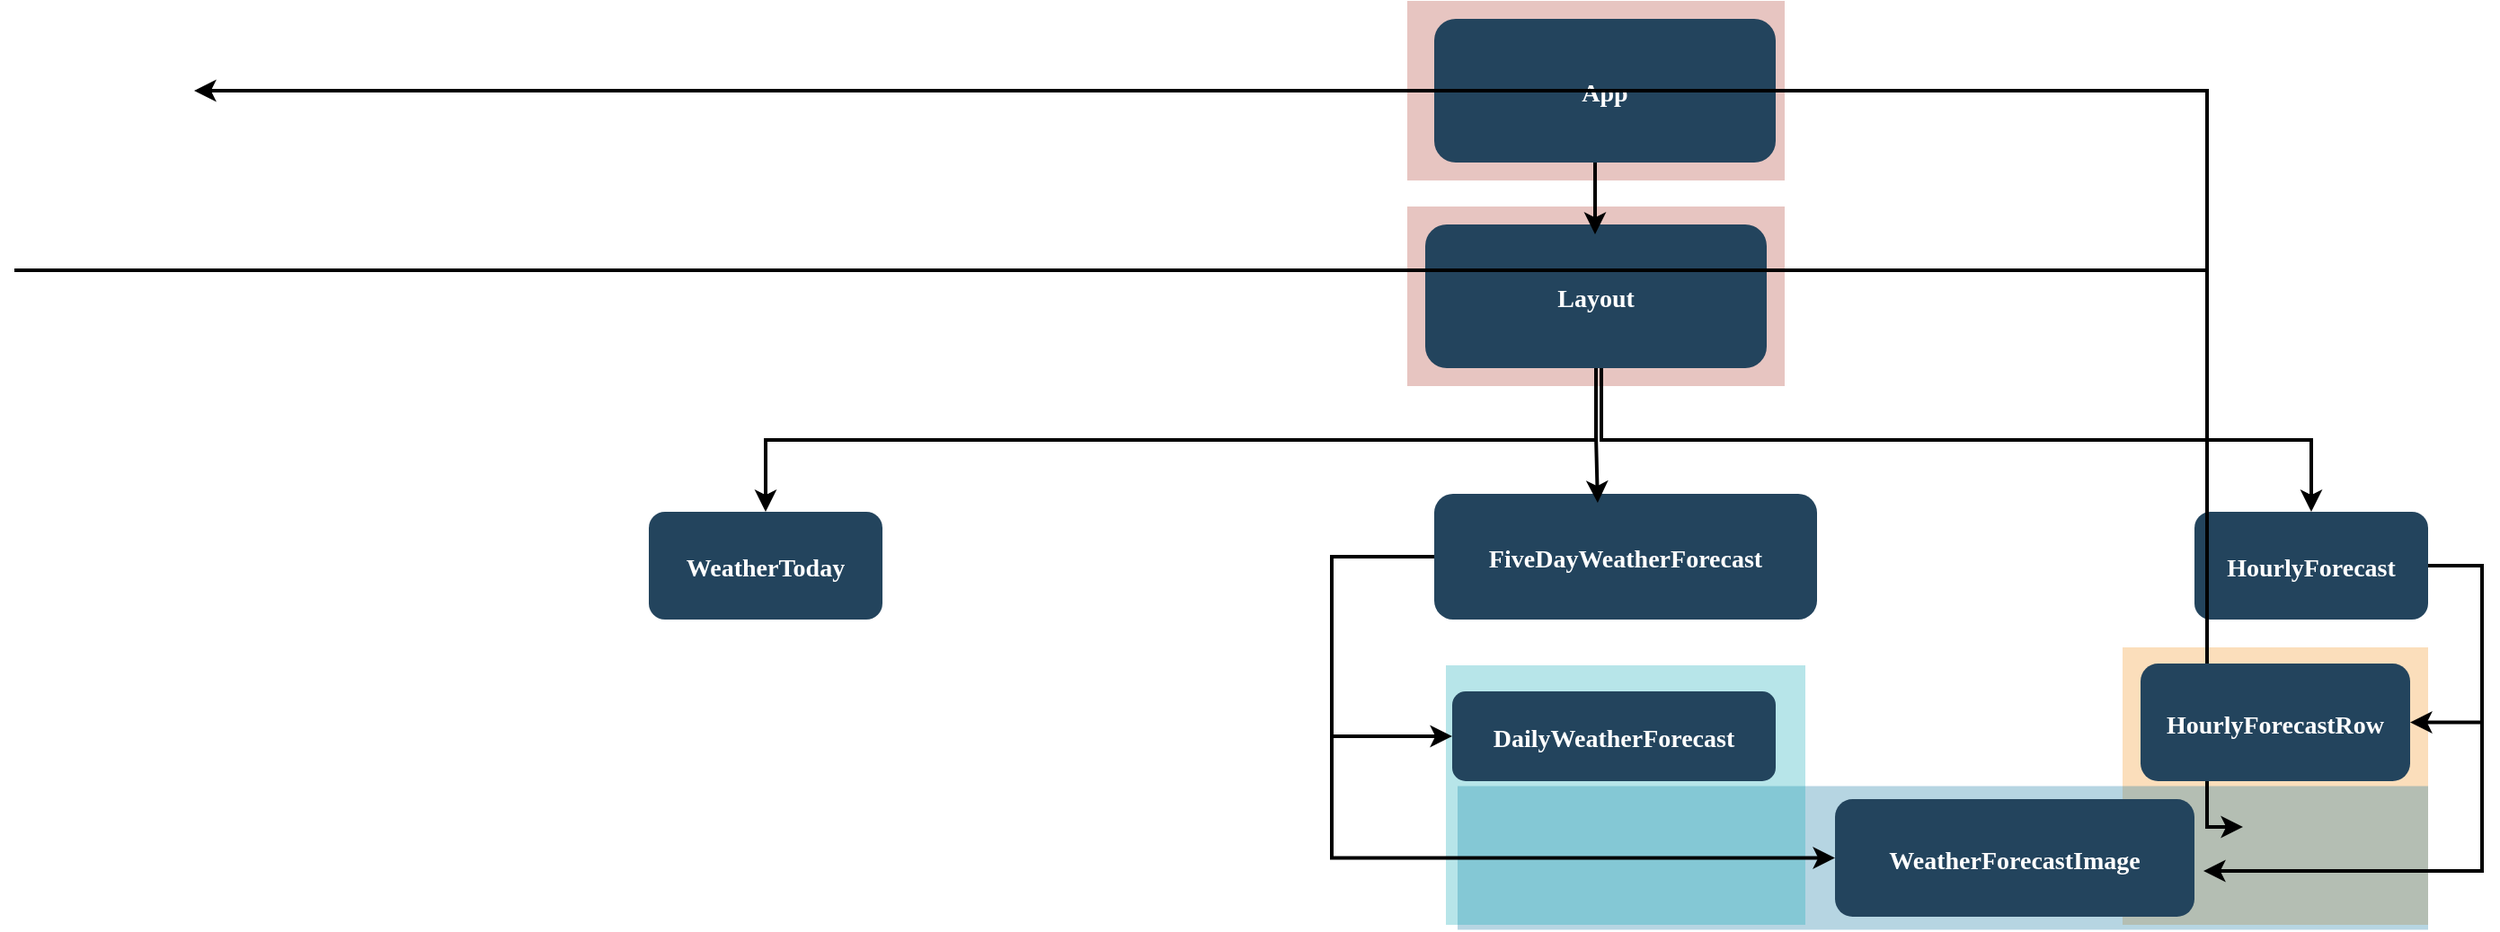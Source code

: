<mxfile version="12.9.1" type="device"><diagram name="Page-1" id="2c0d36ab-eaac-3732-788b-9136903baeff"><mxGraphModel dx="1422" dy="745" grid="1" gridSize="10" guides="1" tooltips="1" connect="1" arrows="1" fold="1" page="1" pageScale="1.5" pageWidth="1169" pageHeight="827" background="#ffffff" math="0" shadow="0"><root><mxCell id="0"/><mxCell id="1" parent="0"/><mxCell id="kXQjPJwWoXWa40H79mLL-128" value="" style="fillColor=#AE4132;strokeColor=none;opacity=30;" vertex="1" parent="1"><mxGeometry x="752" y="200.0" width="210" height="100.0" as="geometry"/></mxCell><mxCell id="12" value="Layout" style="rounded=1;fillColor=#23445D;gradientColor=none;strokeColor=none;fontColor=#FFFFFF;fontStyle=1;fontFamily=Tahoma;fontSize=14" parent="1" vertex="1"><mxGeometry x="762.0" y="210" width="190" height="80" as="geometry"/></mxCell><mxCell id="123" value="" style="fillColor=#AE4132;strokeColor=none;opacity=30;" parent="1" vertex="1"><mxGeometry x="752" y="85.5" width="210" height="100.0" as="geometry"/></mxCell><mxCell id="121" value="" style="fillColor=#F2931E;strokeColor=none;opacity=30;" parent="1" vertex="1"><mxGeometry x="1150" y="445.5" width="170" height="154.5" as="geometry"/></mxCell><mxCell id="113" value="" style="fillColor=#10739E;strokeColor=none;opacity=30;" parent="1" vertex="1"><mxGeometry x="780" y="522.75" width="540" height="80" as="geometry"/></mxCell><mxCell id="109" value="" style="fillColor=#12AAB5;strokeColor=none;opacity=30;" parent="1" vertex="1"><mxGeometry x="773.5" y="455.5" width="200" height="144.5" as="geometry"/></mxCell><mxCell id="2" value="App" style="rounded=1;fillColor=#23445D;gradientColor=none;strokeColor=none;fontColor=#FFFFFF;fontStyle=1;fontFamily=Tahoma;fontSize=14" parent="1" vertex="1"><mxGeometry x="767" y="95.5" width="190" height="80" as="geometry"/></mxCell><mxCell id="25" value="WeatherToday" style="rounded=1;fillColor=#23445D;gradientColor=none;strokeColor=none;fontColor=#FFFFFF;fontStyle=1;fontFamily=Tahoma;fontSize=14" parent="1" vertex="1"><mxGeometry x="330" y="370" width="130" height="60" as="geometry"/></mxCell><mxCell id="29" value="FiveDayWeatherForecast" style="rounded=1;fillColor=#23445D;gradientColor=none;strokeColor=none;fontColor=#FFFFFF;fontStyle=1;fontFamily=Tahoma;fontSize=14" parent="1" vertex="1"><mxGeometry x="767" y="360" width="213" height="70" as="geometry"/></mxCell><mxCell id="30" value="WeatherForecastImage" style="rounded=1;fillColor=#23445D;gradientColor=none;strokeColor=none;fontColor=#FFFFFF;fontStyle=1;fontFamily=Tahoma;fontSize=14" parent="1" vertex="1"><mxGeometry x="990" y="530" width="200" height="65.5" as="geometry"/></mxCell><mxCell id="33" value="HourlyForecast" style="rounded=1;fillColor=#23445D;gradientColor=none;strokeColor=none;fontColor=#FFFFFF;fontStyle=1;fontFamily=Tahoma;fontSize=14" parent="1" vertex="1"><mxGeometry x="1190" y="370" width="130" height="60" as="geometry"/></mxCell><mxCell id="34" value="DailyWeatherForecast" style="rounded=1;fillColor=#23445D;gradientColor=none;strokeColor=none;fontColor=#FFFFFF;fontStyle=1;fontFamily=Tahoma;fontSize=14" parent="1" vertex="1"><mxGeometry x="777" y="470" width="180" height="50" as="geometry"/></mxCell><mxCell id="73" value="" style="edgeStyle=elbowEdgeStyle;elbow=horizontal;strokeWidth=2;rounded=0;entryX=0;entryY=0.5;entryDx=0;entryDy=0;" parent="1" source="29" target="30" edge="1"><mxGeometry x="-23" y="135.5" width="100" height="100" as="geometry"><mxPoint x="-23" y="235.5" as="sourcePoint"/><mxPoint x="77" y="135.5" as="targetPoint"/><Array as="points"><mxPoint x="710" y="520"/><mxPoint x="660" y="540"/><mxPoint x="567" y="535.5"/></Array></mxGeometry></mxCell><mxCell id="74" value="" style="edgeStyle=elbowEdgeStyle;elbow=horizontal;strokeWidth=2;rounded=0;entryX=0;entryY=0.5;entryDx=0;entryDy=0;" parent="1" source="29" target="34" edge="1"><mxGeometry x="-23" y="135.5" width="100" height="100" as="geometry"><mxPoint x="-23" y="235.5" as="sourcePoint"/><mxPoint x="77" y="135.5" as="targetPoint"/><Array as="points"><mxPoint x="710" y="470"/><mxPoint x="660" y="440"/><mxPoint x="567" y="575.5"/></Array></mxGeometry></mxCell><mxCell id="80" value="" style="edgeStyle=elbowEdgeStyle;elbow=horizontal;strokeWidth=2;rounded=0;entryX=1;entryY=0.5;entryDx=0;entryDy=0;" parent="1" source="33" target="kXQjPJwWoXWa40H79mLL-130" edge="1"><mxGeometry x="-23" y="135.5" width="100" height="100" as="geometry"><mxPoint x="-23" y="235.5" as="sourcePoint"/><mxPoint x="767" y="935.5" as="targetPoint"/><Array as="points"><mxPoint x="1350" y="450"/><mxPoint x="747" y="705.5"/></Array></mxGeometry></mxCell><mxCell id="84" value="" style="edgeStyle=elbowEdgeStyle;elbow=horizontal;strokeWidth=2;rounded=0" parent="1" source="44" edge="1"><mxGeometry x="-23" y="135.5" width="100" height="100" as="geometry"><mxPoint x="-23" y="235.5" as="sourcePoint"/><mxPoint x="1217" y="545.5" as="targetPoint"/><Array as="points"><mxPoint x="1197" y="545.5"/></Array></mxGeometry></mxCell><mxCell id="86" value="" style="edgeStyle=elbowEdgeStyle;elbow=horizontal;strokeWidth=2;rounded=0" parent="1" target="47" edge="1"><mxGeometry x="-23" y="135.5" width="100" height="100" as="geometry"><mxPoint x="1217" y="485.5" as="sourcePoint"/><mxPoint x="77" y="135.5" as="targetPoint"/><Array as="points"><mxPoint x="1197" y="625.5"/></Array></mxGeometry></mxCell><mxCell id="100" value="" style="edgeStyle=elbowEdgeStyle;elbow=vertical;strokeWidth=2;rounded=0" parent="1" source="12" target="25" edge="1"><mxGeometry x="-23" y="135.5" width="100" height="100" as="geometry"><mxPoint x="-23" y="235.5" as="sourcePoint"/><mxPoint x="77" y="135.5" as="targetPoint"/></mxGeometry></mxCell><mxCell id="103" value="" style="edgeStyle=elbowEdgeStyle;elbow=vertical;strokeWidth=2;rounded=0" parent="1" edge="1"><mxGeometry x="-208.5" y="-104.5" width="100" height="100" as="geometry"><mxPoint x="856.5" y="175.5" as="sourcePoint"/><mxPoint x="856.5" y="215.5" as="targetPoint"/></mxGeometry></mxCell><mxCell id="kXQjPJwWoXWa40H79mLL-130" value="HourlyForecastRow" style="rounded=1;fillColor=#23445D;gradientColor=none;strokeColor=none;fontColor=#FFFFFF;fontStyle=1;fontFamily=Tahoma;fontSize=14" vertex="1" parent="1"><mxGeometry x="1160" y="454.5" width="150" height="65.5" as="geometry"/></mxCell><mxCell id="kXQjPJwWoXWa40H79mLL-131" value="" style="edgeStyle=elbowEdgeStyle;elbow=horizontal;strokeWidth=2;rounded=0;entryX=1.025;entryY=0.611;entryDx=0;entryDy=0;exitX=1;exitY=0.5;exitDx=0;exitDy=0;entryPerimeter=0;" edge="1" parent="1" source="33" target="30"><mxGeometry x="-13" y="145.5" width="100" height="100" as="geometry"><mxPoint x="1330" y="410" as="sourcePoint"/><mxPoint x="1320" y="497.25" as="targetPoint"/><Array as="points"><mxPoint x="1350" y="630"/><mxPoint x="757" y="715.5"/></Array></mxGeometry></mxCell><mxCell id="kXQjPJwWoXWa40H79mLL-132" value="" style="edgeStyle=elbowEdgeStyle;elbow=vertical;strokeWidth=2;rounded=0;entryX=0.5;entryY=0;entryDx=0;entryDy=0;" edge="1" parent="1" target="33"><mxGeometry x="-13" y="145.5" width="100" height="100" as="geometry"><mxPoint x="860" y="290" as="sourcePoint"/><mxPoint x="405" y="380" as="targetPoint"/></mxGeometry></mxCell><mxCell id="kXQjPJwWoXWa40H79mLL-137" value="" style="edgeStyle=elbowEdgeStyle;elbow=vertical;strokeWidth=2;rounded=0;exitX=0.5;exitY=1;exitDx=0;exitDy=0;entryX=0.427;entryY=0.071;entryDx=0;entryDy=0;entryPerimeter=0;" edge="1" parent="1" source="12" target="29"><mxGeometry x="-203.5" y="50" width="100" height="100" as="geometry"><mxPoint x="861.5" y="330" as="sourcePoint"/><mxPoint x="861.5" y="370" as="targetPoint"/></mxGeometry></mxCell></root></mxGraphModel></diagram></mxfile>